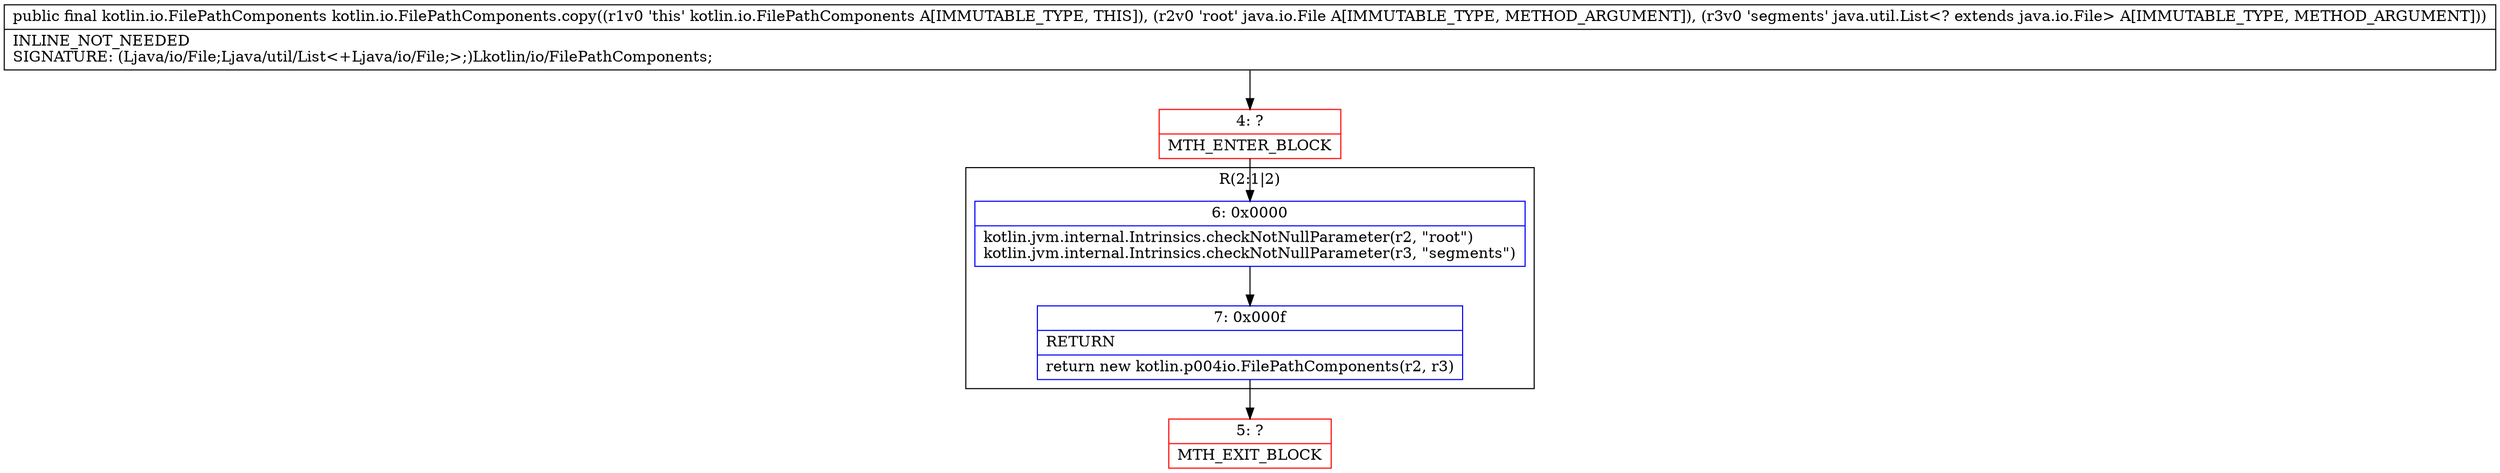 digraph "CFG forkotlin.io.FilePathComponents.copy(Ljava\/io\/File;Ljava\/util\/List;)Lkotlin\/io\/FilePathComponents;" {
subgraph cluster_Region_322917568 {
label = "R(2:1|2)";
node [shape=record,color=blue];
Node_6 [shape=record,label="{6\:\ 0x0000|kotlin.jvm.internal.Intrinsics.checkNotNullParameter(r2, \"root\")\lkotlin.jvm.internal.Intrinsics.checkNotNullParameter(r3, \"segments\")\l}"];
Node_7 [shape=record,label="{7\:\ 0x000f|RETURN\l|return new kotlin.p004io.FilePathComponents(r2, r3)\l}"];
}
Node_4 [shape=record,color=red,label="{4\:\ ?|MTH_ENTER_BLOCK\l}"];
Node_5 [shape=record,color=red,label="{5\:\ ?|MTH_EXIT_BLOCK\l}"];
MethodNode[shape=record,label="{public final kotlin.io.FilePathComponents kotlin.io.FilePathComponents.copy((r1v0 'this' kotlin.io.FilePathComponents A[IMMUTABLE_TYPE, THIS]), (r2v0 'root' java.io.File A[IMMUTABLE_TYPE, METHOD_ARGUMENT]), (r3v0 'segments' java.util.List\<? extends java.io.File\> A[IMMUTABLE_TYPE, METHOD_ARGUMENT]))  | INLINE_NOT_NEEDED\lSIGNATURE: (Ljava\/io\/File;Ljava\/util\/List\<+Ljava\/io\/File;\>;)Lkotlin\/io\/FilePathComponents;\l}"];
MethodNode -> Node_4;Node_6 -> Node_7;
Node_7 -> Node_5;
Node_4 -> Node_6;
}

